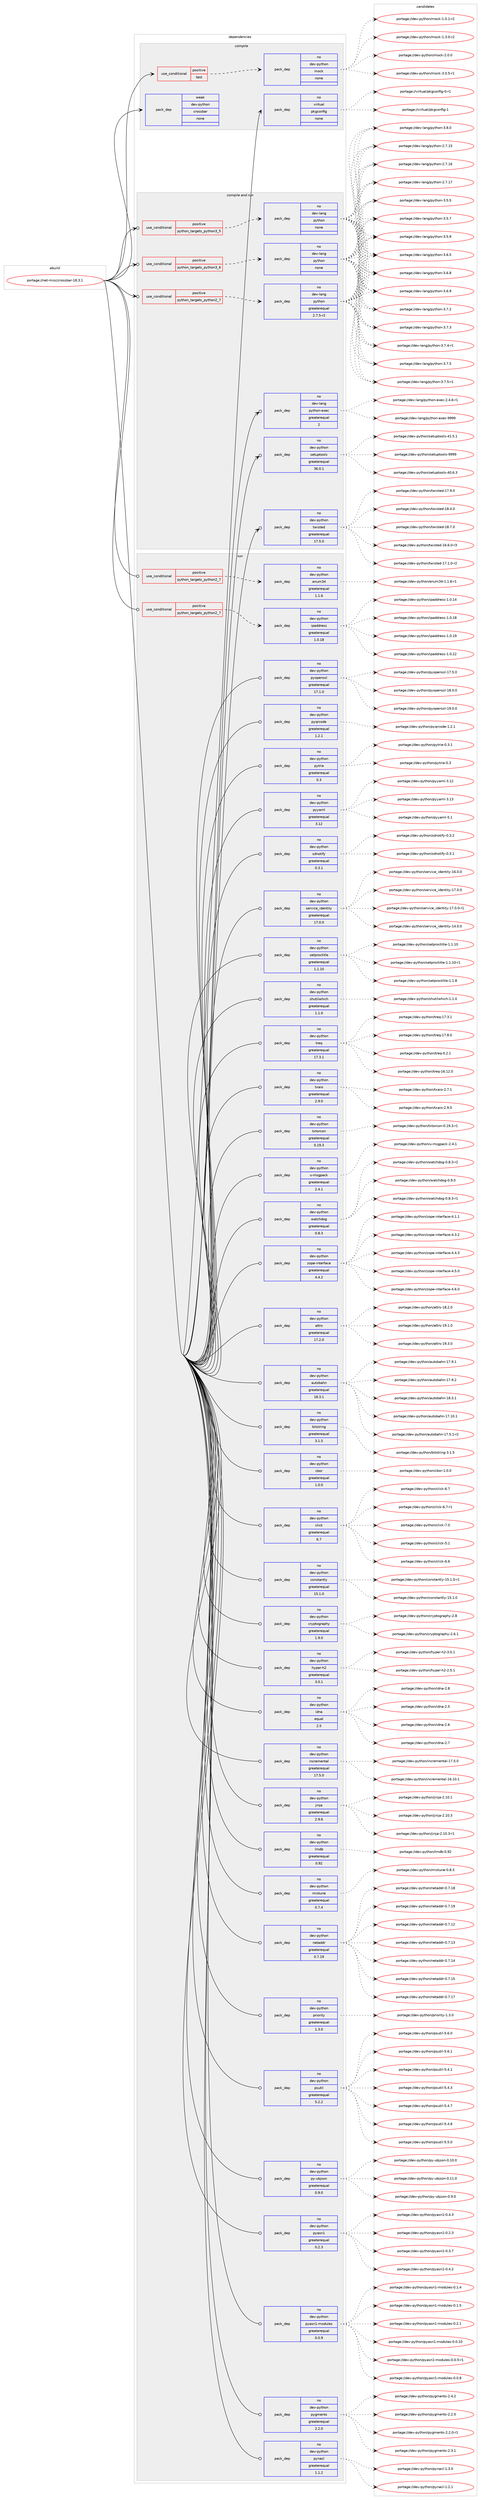 digraph prolog {

# *************
# Graph options
# *************

newrank=true;
concentrate=true;
compound=true;
graph [rankdir=LR,fontname=Helvetica,fontsize=10,ranksep=1.5];#, ranksep=2.5, nodesep=0.2];
edge  [arrowhead=vee];
node  [fontname=Helvetica,fontsize=10];

# **********
# The ebuild
# **********

subgraph cluster_leftcol {
color=gray;
rank=same;
label=<<i>ebuild</i>>;
id [label="portage://net-misc/crossbar-18.3.1", color=red, width=4, href="../net-misc/crossbar-18.3.1.svg"];
}

# ****************
# The dependencies
# ****************

subgraph cluster_midcol {
color=gray;
label=<<i>dependencies</i>>;
subgraph cluster_compile {
fillcolor="#eeeeee";
style=filled;
label=<<i>compile</i>>;
subgraph cond91357 {
dependency365081 [label=<<TABLE BORDER="0" CELLBORDER="1" CELLSPACING="0" CELLPADDING="4"><TR><TD ROWSPAN="3" CELLPADDING="10">use_conditional</TD></TR><TR><TD>positive</TD></TR><TR><TD>test</TD></TR></TABLE>>, shape=none, color=red];
subgraph pack267634 {
dependency365082 [label=<<TABLE BORDER="0" CELLBORDER="1" CELLSPACING="0" CELLPADDING="4" WIDTH="220"><TR><TD ROWSPAN="6" CELLPADDING="30">pack_dep</TD></TR><TR><TD WIDTH="110">no</TD></TR><TR><TD>dev-python</TD></TR><TR><TD>mock</TD></TR><TR><TD>none</TD></TR><TR><TD></TD></TR></TABLE>>, shape=none, color=blue];
}
dependency365081:e -> dependency365082:w [weight=20,style="dashed",arrowhead="vee"];
}
id:e -> dependency365081:w [weight=20,style="solid",arrowhead="vee"];
subgraph pack267635 {
dependency365083 [label=<<TABLE BORDER="0" CELLBORDER="1" CELLSPACING="0" CELLPADDING="4" WIDTH="220"><TR><TD ROWSPAN="6" CELLPADDING="30">pack_dep</TD></TR><TR><TD WIDTH="110">no</TD></TR><TR><TD>virtual</TD></TR><TR><TD>pkgconfig</TD></TR><TR><TD>none</TD></TR><TR><TD></TD></TR></TABLE>>, shape=none, color=blue];
}
id:e -> dependency365083:w [weight=20,style="solid",arrowhead="vee"];
subgraph pack267636 {
dependency365084 [label=<<TABLE BORDER="0" CELLBORDER="1" CELLSPACING="0" CELLPADDING="4" WIDTH="220"><TR><TD ROWSPAN="6" CELLPADDING="30">pack_dep</TD></TR><TR><TD WIDTH="110">weak</TD></TR><TR><TD>dev-python</TD></TR><TR><TD>crossbar</TD></TR><TR><TD>none</TD></TR><TR><TD></TD></TR></TABLE>>, shape=none, color=blue];
}
id:e -> dependency365084:w [weight=20,style="solid",arrowhead="vee"];
}
subgraph cluster_compileandrun {
fillcolor="#eeeeee";
style=filled;
label=<<i>compile and run</i>>;
subgraph cond91358 {
dependency365085 [label=<<TABLE BORDER="0" CELLBORDER="1" CELLSPACING="0" CELLPADDING="4"><TR><TD ROWSPAN="3" CELLPADDING="10">use_conditional</TD></TR><TR><TD>positive</TD></TR><TR><TD>python_targets_python2_7</TD></TR></TABLE>>, shape=none, color=red];
subgraph pack267637 {
dependency365086 [label=<<TABLE BORDER="0" CELLBORDER="1" CELLSPACING="0" CELLPADDING="4" WIDTH="220"><TR><TD ROWSPAN="6" CELLPADDING="30">pack_dep</TD></TR><TR><TD WIDTH="110">no</TD></TR><TR><TD>dev-lang</TD></TR><TR><TD>python</TD></TR><TR><TD>greaterequal</TD></TR><TR><TD>2.7.5-r2</TD></TR></TABLE>>, shape=none, color=blue];
}
dependency365085:e -> dependency365086:w [weight=20,style="dashed",arrowhead="vee"];
}
id:e -> dependency365085:w [weight=20,style="solid",arrowhead="odotvee"];
subgraph cond91359 {
dependency365087 [label=<<TABLE BORDER="0" CELLBORDER="1" CELLSPACING="0" CELLPADDING="4"><TR><TD ROWSPAN="3" CELLPADDING="10">use_conditional</TD></TR><TR><TD>positive</TD></TR><TR><TD>python_targets_python3_5</TD></TR></TABLE>>, shape=none, color=red];
subgraph pack267638 {
dependency365088 [label=<<TABLE BORDER="0" CELLBORDER="1" CELLSPACING="0" CELLPADDING="4" WIDTH="220"><TR><TD ROWSPAN="6" CELLPADDING="30">pack_dep</TD></TR><TR><TD WIDTH="110">no</TD></TR><TR><TD>dev-lang</TD></TR><TR><TD>python</TD></TR><TR><TD>none</TD></TR><TR><TD></TD></TR></TABLE>>, shape=none, color=blue];
}
dependency365087:e -> dependency365088:w [weight=20,style="dashed",arrowhead="vee"];
}
id:e -> dependency365087:w [weight=20,style="solid",arrowhead="odotvee"];
subgraph cond91360 {
dependency365089 [label=<<TABLE BORDER="0" CELLBORDER="1" CELLSPACING="0" CELLPADDING="4"><TR><TD ROWSPAN="3" CELLPADDING="10">use_conditional</TD></TR><TR><TD>positive</TD></TR><TR><TD>python_targets_python3_6</TD></TR></TABLE>>, shape=none, color=red];
subgraph pack267639 {
dependency365090 [label=<<TABLE BORDER="0" CELLBORDER="1" CELLSPACING="0" CELLPADDING="4" WIDTH="220"><TR><TD ROWSPAN="6" CELLPADDING="30">pack_dep</TD></TR><TR><TD WIDTH="110">no</TD></TR><TR><TD>dev-lang</TD></TR><TR><TD>python</TD></TR><TR><TD>none</TD></TR><TR><TD></TD></TR></TABLE>>, shape=none, color=blue];
}
dependency365089:e -> dependency365090:w [weight=20,style="dashed",arrowhead="vee"];
}
id:e -> dependency365089:w [weight=20,style="solid",arrowhead="odotvee"];
subgraph pack267640 {
dependency365091 [label=<<TABLE BORDER="0" CELLBORDER="1" CELLSPACING="0" CELLPADDING="4" WIDTH="220"><TR><TD ROWSPAN="6" CELLPADDING="30">pack_dep</TD></TR><TR><TD WIDTH="110">no</TD></TR><TR><TD>dev-lang</TD></TR><TR><TD>python-exec</TD></TR><TR><TD>greaterequal</TD></TR><TR><TD>2</TD></TR></TABLE>>, shape=none, color=blue];
}
id:e -> dependency365091:w [weight=20,style="solid",arrowhead="odotvee"];
subgraph pack267641 {
dependency365092 [label=<<TABLE BORDER="0" CELLBORDER="1" CELLSPACING="0" CELLPADDING="4" WIDTH="220"><TR><TD ROWSPAN="6" CELLPADDING="30">pack_dep</TD></TR><TR><TD WIDTH="110">no</TD></TR><TR><TD>dev-python</TD></TR><TR><TD>setuptools</TD></TR><TR><TD>greaterequal</TD></TR><TR><TD>36.0.1</TD></TR></TABLE>>, shape=none, color=blue];
}
id:e -> dependency365092:w [weight=20,style="solid",arrowhead="odotvee"];
subgraph pack267642 {
dependency365093 [label=<<TABLE BORDER="0" CELLBORDER="1" CELLSPACING="0" CELLPADDING="4" WIDTH="220"><TR><TD ROWSPAN="6" CELLPADDING="30">pack_dep</TD></TR><TR><TD WIDTH="110">no</TD></TR><TR><TD>dev-python</TD></TR><TR><TD>twisted</TD></TR><TR><TD>greaterequal</TD></TR><TR><TD>17.5.0</TD></TR></TABLE>>, shape=none, color=blue];
}
id:e -> dependency365093:w [weight=20,style="solid",arrowhead="odotvee"];
}
subgraph cluster_run {
fillcolor="#eeeeee";
style=filled;
label=<<i>run</i>>;
subgraph cond91361 {
dependency365094 [label=<<TABLE BORDER="0" CELLBORDER="1" CELLSPACING="0" CELLPADDING="4"><TR><TD ROWSPAN="3" CELLPADDING="10">use_conditional</TD></TR><TR><TD>positive</TD></TR><TR><TD>python_targets_python2_7</TD></TR></TABLE>>, shape=none, color=red];
subgraph pack267643 {
dependency365095 [label=<<TABLE BORDER="0" CELLBORDER="1" CELLSPACING="0" CELLPADDING="4" WIDTH="220"><TR><TD ROWSPAN="6" CELLPADDING="30">pack_dep</TD></TR><TR><TD WIDTH="110">no</TD></TR><TR><TD>dev-python</TD></TR><TR><TD>enum34</TD></TR><TR><TD>greaterequal</TD></TR><TR><TD>1.1.6</TD></TR></TABLE>>, shape=none, color=blue];
}
dependency365094:e -> dependency365095:w [weight=20,style="dashed",arrowhead="vee"];
}
id:e -> dependency365094:w [weight=20,style="solid",arrowhead="odot"];
subgraph cond91362 {
dependency365096 [label=<<TABLE BORDER="0" CELLBORDER="1" CELLSPACING="0" CELLPADDING="4"><TR><TD ROWSPAN="3" CELLPADDING="10">use_conditional</TD></TR><TR><TD>positive</TD></TR><TR><TD>python_targets_python2_7</TD></TR></TABLE>>, shape=none, color=red];
subgraph pack267644 {
dependency365097 [label=<<TABLE BORDER="0" CELLBORDER="1" CELLSPACING="0" CELLPADDING="4" WIDTH="220"><TR><TD ROWSPAN="6" CELLPADDING="30">pack_dep</TD></TR><TR><TD WIDTH="110">no</TD></TR><TR><TD>dev-python</TD></TR><TR><TD>ipaddress</TD></TR><TR><TD>greaterequal</TD></TR><TR><TD>1.0.18</TD></TR></TABLE>>, shape=none, color=blue];
}
dependency365096:e -> dependency365097:w [weight=20,style="dashed",arrowhead="vee"];
}
id:e -> dependency365096:w [weight=20,style="solid",arrowhead="odot"];
subgraph pack267645 {
dependency365098 [label=<<TABLE BORDER="0" CELLBORDER="1" CELLSPACING="0" CELLPADDING="4" WIDTH="220"><TR><TD ROWSPAN="6" CELLPADDING="30">pack_dep</TD></TR><TR><TD WIDTH="110">no</TD></TR><TR><TD>dev-python</TD></TR><TR><TD>attrs</TD></TR><TR><TD>greaterequal</TD></TR><TR><TD>17.2.0</TD></TR></TABLE>>, shape=none, color=blue];
}
id:e -> dependency365098:w [weight=20,style="solid",arrowhead="odot"];
subgraph pack267646 {
dependency365099 [label=<<TABLE BORDER="0" CELLBORDER="1" CELLSPACING="0" CELLPADDING="4" WIDTH="220"><TR><TD ROWSPAN="6" CELLPADDING="30">pack_dep</TD></TR><TR><TD WIDTH="110">no</TD></TR><TR><TD>dev-python</TD></TR><TR><TD>autobahn</TD></TR><TR><TD>greaterequal</TD></TR><TR><TD>18.3.1</TD></TR></TABLE>>, shape=none, color=blue];
}
id:e -> dependency365099:w [weight=20,style="solid",arrowhead="odot"];
subgraph pack267647 {
dependency365100 [label=<<TABLE BORDER="0" CELLBORDER="1" CELLSPACING="0" CELLPADDING="4" WIDTH="220"><TR><TD ROWSPAN="6" CELLPADDING="30">pack_dep</TD></TR><TR><TD WIDTH="110">no</TD></TR><TR><TD>dev-python</TD></TR><TR><TD>bitstring</TD></TR><TR><TD>greaterequal</TD></TR><TR><TD>3.1.5</TD></TR></TABLE>>, shape=none, color=blue];
}
id:e -> dependency365100:w [weight=20,style="solid",arrowhead="odot"];
subgraph pack267648 {
dependency365101 [label=<<TABLE BORDER="0" CELLBORDER="1" CELLSPACING="0" CELLPADDING="4" WIDTH="220"><TR><TD ROWSPAN="6" CELLPADDING="30">pack_dep</TD></TR><TR><TD WIDTH="110">no</TD></TR><TR><TD>dev-python</TD></TR><TR><TD>cbor</TD></TR><TR><TD>greaterequal</TD></TR><TR><TD>1.0.0</TD></TR></TABLE>>, shape=none, color=blue];
}
id:e -> dependency365101:w [weight=20,style="solid",arrowhead="odot"];
subgraph pack267649 {
dependency365102 [label=<<TABLE BORDER="0" CELLBORDER="1" CELLSPACING="0" CELLPADDING="4" WIDTH="220"><TR><TD ROWSPAN="6" CELLPADDING="30">pack_dep</TD></TR><TR><TD WIDTH="110">no</TD></TR><TR><TD>dev-python</TD></TR><TR><TD>click</TD></TR><TR><TD>greaterequal</TD></TR><TR><TD>6.7</TD></TR></TABLE>>, shape=none, color=blue];
}
id:e -> dependency365102:w [weight=20,style="solid",arrowhead="odot"];
subgraph pack267650 {
dependency365103 [label=<<TABLE BORDER="0" CELLBORDER="1" CELLSPACING="0" CELLPADDING="4" WIDTH="220"><TR><TD ROWSPAN="6" CELLPADDING="30">pack_dep</TD></TR><TR><TD WIDTH="110">no</TD></TR><TR><TD>dev-python</TD></TR><TR><TD>constantly</TD></TR><TR><TD>greaterequal</TD></TR><TR><TD>15.1.0</TD></TR></TABLE>>, shape=none, color=blue];
}
id:e -> dependency365103:w [weight=20,style="solid",arrowhead="odot"];
subgraph pack267651 {
dependency365104 [label=<<TABLE BORDER="0" CELLBORDER="1" CELLSPACING="0" CELLPADDING="4" WIDTH="220"><TR><TD ROWSPAN="6" CELLPADDING="30">pack_dep</TD></TR><TR><TD WIDTH="110">no</TD></TR><TR><TD>dev-python</TD></TR><TR><TD>cryptography</TD></TR><TR><TD>greaterequal</TD></TR><TR><TD>1.9.0</TD></TR></TABLE>>, shape=none, color=blue];
}
id:e -> dependency365104:w [weight=20,style="solid",arrowhead="odot"];
subgraph pack267652 {
dependency365105 [label=<<TABLE BORDER="0" CELLBORDER="1" CELLSPACING="0" CELLPADDING="4" WIDTH="220"><TR><TD ROWSPAN="6" CELLPADDING="30">pack_dep</TD></TR><TR><TD WIDTH="110">no</TD></TR><TR><TD>dev-python</TD></TR><TR><TD>hyper-h2</TD></TR><TR><TD>greaterequal</TD></TR><TR><TD>3.0.1</TD></TR></TABLE>>, shape=none, color=blue];
}
id:e -> dependency365105:w [weight=20,style="solid",arrowhead="odot"];
subgraph pack267653 {
dependency365106 [label=<<TABLE BORDER="0" CELLBORDER="1" CELLSPACING="0" CELLPADDING="4" WIDTH="220"><TR><TD ROWSPAN="6" CELLPADDING="30">pack_dep</TD></TR><TR><TD WIDTH="110">no</TD></TR><TR><TD>dev-python</TD></TR><TR><TD>idna</TD></TR><TR><TD>equal</TD></TR><TR><TD>2.5</TD></TR></TABLE>>, shape=none, color=blue];
}
id:e -> dependency365106:w [weight=20,style="solid",arrowhead="odot"];
subgraph pack267654 {
dependency365107 [label=<<TABLE BORDER="0" CELLBORDER="1" CELLSPACING="0" CELLPADDING="4" WIDTH="220"><TR><TD ROWSPAN="6" CELLPADDING="30">pack_dep</TD></TR><TR><TD WIDTH="110">no</TD></TR><TR><TD>dev-python</TD></TR><TR><TD>incremental</TD></TR><TR><TD>greaterequal</TD></TR><TR><TD>17.5.0</TD></TR></TABLE>>, shape=none, color=blue];
}
id:e -> dependency365107:w [weight=20,style="solid",arrowhead="odot"];
subgraph pack267655 {
dependency365108 [label=<<TABLE BORDER="0" CELLBORDER="1" CELLSPACING="0" CELLPADDING="4" WIDTH="220"><TR><TD ROWSPAN="6" CELLPADDING="30">pack_dep</TD></TR><TR><TD WIDTH="110">no</TD></TR><TR><TD>dev-python</TD></TR><TR><TD>jinja</TD></TR><TR><TD>greaterequal</TD></TR><TR><TD>2.9.6</TD></TR></TABLE>>, shape=none, color=blue];
}
id:e -> dependency365108:w [weight=20,style="solid",arrowhead="odot"];
subgraph pack267656 {
dependency365109 [label=<<TABLE BORDER="0" CELLBORDER="1" CELLSPACING="0" CELLPADDING="4" WIDTH="220"><TR><TD ROWSPAN="6" CELLPADDING="30">pack_dep</TD></TR><TR><TD WIDTH="110">no</TD></TR><TR><TD>dev-python</TD></TR><TR><TD>lmdb</TD></TR><TR><TD>greaterequal</TD></TR><TR><TD>0.92</TD></TR></TABLE>>, shape=none, color=blue];
}
id:e -> dependency365109:w [weight=20,style="solid",arrowhead="odot"];
subgraph pack267657 {
dependency365110 [label=<<TABLE BORDER="0" CELLBORDER="1" CELLSPACING="0" CELLPADDING="4" WIDTH="220"><TR><TD ROWSPAN="6" CELLPADDING="30">pack_dep</TD></TR><TR><TD WIDTH="110">no</TD></TR><TR><TD>dev-python</TD></TR><TR><TD>mistune</TD></TR><TR><TD>greaterequal</TD></TR><TR><TD>0.7.4</TD></TR></TABLE>>, shape=none, color=blue];
}
id:e -> dependency365110:w [weight=20,style="solid",arrowhead="odot"];
subgraph pack267658 {
dependency365111 [label=<<TABLE BORDER="0" CELLBORDER="1" CELLSPACING="0" CELLPADDING="4" WIDTH="220"><TR><TD ROWSPAN="6" CELLPADDING="30">pack_dep</TD></TR><TR><TD WIDTH="110">no</TD></TR><TR><TD>dev-python</TD></TR><TR><TD>netaddr</TD></TR><TR><TD>greaterequal</TD></TR><TR><TD>0.7.19</TD></TR></TABLE>>, shape=none, color=blue];
}
id:e -> dependency365111:w [weight=20,style="solid",arrowhead="odot"];
subgraph pack267659 {
dependency365112 [label=<<TABLE BORDER="0" CELLBORDER="1" CELLSPACING="0" CELLPADDING="4" WIDTH="220"><TR><TD ROWSPAN="6" CELLPADDING="30">pack_dep</TD></TR><TR><TD WIDTH="110">no</TD></TR><TR><TD>dev-python</TD></TR><TR><TD>priority</TD></TR><TR><TD>greaterequal</TD></TR><TR><TD>1.3.0</TD></TR></TABLE>>, shape=none, color=blue];
}
id:e -> dependency365112:w [weight=20,style="solid",arrowhead="odot"];
subgraph pack267660 {
dependency365113 [label=<<TABLE BORDER="0" CELLBORDER="1" CELLSPACING="0" CELLPADDING="4" WIDTH="220"><TR><TD ROWSPAN="6" CELLPADDING="30">pack_dep</TD></TR><TR><TD WIDTH="110">no</TD></TR><TR><TD>dev-python</TD></TR><TR><TD>psutil</TD></TR><TR><TD>greaterequal</TD></TR><TR><TD>5.2.2</TD></TR></TABLE>>, shape=none, color=blue];
}
id:e -> dependency365113:w [weight=20,style="solid",arrowhead="odot"];
subgraph pack267661 {
dependency365114 [label=<<TABLE BORDER="0" CELLBORDER="1" CELLSPACING="0" CELLPADDING="4" WIDTH="220"><TR><TD ROWSPAN="6" CELLPADDING="30">pack_dep</TD></TR><TR><TD WIDTH="110">no</TD></TR><TR><TD>dev-python</TD></TR><TR><TD>py-ubjson</TD></TR><TR><TD>greaterequal</TD></TR><TR><TD>0.9.0</TD></TR></TABLE>>, shape=none, color=blue];
}
id:e -> dependency365114:w [weight=20,style="solid",arrowhead="odot"];
subgraph pack267662 {
dependency365115 [label=<<TABLE BORDER="0" CELLBORDER="1" CELLSPACING="0" CELLPADDING="4" WIDTH="220"><TR><TD ROWSPAN="6" CELLPADDING="30">pack_dep</TD></TR><TR><TD WIDTH="110">no</TD></TR><TR><TD>dev-python</TD></TR><TR><TD>pyasn1</TD></TR><TR><TD>greaterequal</TD></TR><TR><TD>0.2.3</TD></TR></TABLE>>, shape=none, color=blue];
}
id:e -> dependency365115:w [weight=20,style="solid",arrowhead="odot"];
subgraph pack267663 {
dependency365116 [label=<<TABLE BORDER="0" CELLBORDER="1" CELLSPACING="0" CELLPADDING="4" WIDTH="220"><TR><TD ROWSPAN="6" CELLPADDING="30">pack_dep</TD></TR><TR><TD WIDTH="110">no</TD></TR><TR><TD>dev-python</TD></TR><TR><TD>pyasn1-modules</TD></TR><TR><TD>greaterequal</TD></TR><TR><TD>0.0.9</TD></TR></TABLE>>, shape=none, color=blue];
}
id:e -> dependency365116:w [weight=20,style="solid",arrowhead="odot"];
subgraph pack267664 {
dependency365117 [label=<<TABLE BORDER="0" CELLBORDER="1" CELLSPACING="0" CELLPADDING="4" WIDTH="220"><TR><TD ROWSPAN="6" CELLPADDING="30">pack_dep</TD></TR><TR><TD WIDTH="110">no</TD></TR><TR><TD>dev-python</TD></TR><TR><TD>pygments</TD></TR><TR><TD>greaterequal</TD></TR><TR><TD>2.2.0</TD></TR></TABLE>>, shape=none, color=blue];
}
id:e -> dependency365117:w [weight=20,style="solid",arrowhead="odot"];
subgraph pack267665 {
dependency365118 [label=<<TABLE BORDER="0" CELLBORDER="1" CELLSPACING="0" CELLPADDING="4" WIDTH="220"><TR><TD ROWSPAN="6" CELLPADDING="30">pack_dep</TD></TR><TR><TD WIDTH="110">no</TD></TR><TR><TD>dev-python</TD></TR><TR><TD>pynacl</TD></TR><TR><TD>greaterequal</TD></TR><TR><TD>1.1.2</TD></TR></TABLE>>, shape=none, color=blue];
}
id:e -> dependency365118:w [weight=20,style="solid",arrowhead="odot"];
subgraph pack267666 {
dependency365119 [label=<<TABLE BORDER="0" CELLBORDER="1" CELLSPACING="0" CELLPADDING="4" WIDTH="220"><TR><TD ROWSPAN="6" CELLPADDING="30">pack_dep</TD></TR><TR><TD WIDTH="110">no</TD></TR><TR><TD>dev-python</TD></TR><TR><TD>pyopenssl</TD></TR><TR><TD>greaterequal</TD></TR><TR><TD>17.1.0</TD></TR></TABLE>>, shape=none, color=blue];
}
id:e -> dependency365119:w [weight=20,style="solid",arrowhead="odot"];
subgraph pack267667 {
dependency365120 [label=<<TABLE BORDER="0" CELLBORDER="1" CELLSPACING="0" CELLPADDING="4" WIDTH="220"><TR><TD ROWSPAN="6" CELLPADDING="30">pack_dep</TD></TR><TR><TD WIDTH="110">no</TD></TR><TR><TD>dev-python</TD></TR><TR><TD>pyqrcode</TD></TR><TR><TD>greaterequal</TD></TR><TR><TD>1.2.1</TD></TR></TABLE>>, shape=none, color=blue];
}
id:e -> dependency365120:w [weight=20,style="solid",arrowhead="odot"];
subgraph pack267668 {
dependency365121 [label=<<TABLE BORDER="0" CELLBORDER="1" CELLSPACING="0" CELLPADDING="4" WIDTH="220"><TR><TD ROWSPAN="6" CELLPADDING="30">pack_dep</TD></TR><TR><TD WIDTH="110">no</TD></TR><TR><TD>dev-python</TD></TR><TR><TD>pytrie</TD></TR><TR><TD>greaterequal</TD></TR><TR><TD>0.3</TD></TR></TABLE>>, shape=none, color=blue];
}
id:e -> dependency365121:w [weight=20,style="solid",arrowhead="odot"];
subgraph pack267669 {
dependency365122 [label=<<TABLE BORDER="0" CELLBORDER="1" CELLSPACING="0" CELLPADDING="4" WIDTH="220"><TR><TD ROWSPAN="6" CELLPADDING="30">pack_dep</TD></TR><TR><TD WIDTH="110">no</TD></TR><TR><TD>dev-python</TD></TR><TR><TD>pyyaml</TD></TR><TR><TD>greaterequal</TD></TR><TR><TD>3.12</TD></TR></TABLE>>, shape=none, color=blue];
}
id:e -> dependency365122:w [weight=20,style="solid",arrowhead="odot"];
subgraph pack267670 {
dependency365123 [label=<<TABLE BORDER="0" CELLBORDER="1" CELLSPACING="0" CELLPADDING="4" WIDTH="220"><TR><TD ROWSPAN="6" CELLPADDING="30">pack_dep</TD></TR><TR><TD WIDTH="110">no</TD></TR><TR><TD>dev-python</TD></TR><TR><TD>sdnotify</TD></TR><TR><TD>greaterequal</TD></TR><TR><TD>0.3.1</TD></TR></TABLE>>, shape=none, color=blue];
}
id:e -> dependency365123:w [weight=20,style="solid",arrowhead="odot"];
subgraph pack267671 {
dependency365124 [label=<<TABLE BORDER="0" CELLBORDER="1" CELLSPACING="0" CELLPADDING="4" WIDTH="220"><TR><TD ROWSPAN="6" CELLPADDING="30">pack_dep</TD></TR><TR><TD WIDTH="110">no</TD></TR><TR><TD>dev-python</TD></TR><TR><TD>service_identity</TD></TR><TR><TD>greaterequal</TD></TR><TR><TD>17.0.0</TD></TR></TABLE>>, shape=none, color=blue];
}
id:e -> dependency365124:w [weight=20,style="solid",arrowhead="odot"];
subgraph pack267672 {
dependency365125 [label=<<TABLE BORDER="0" CELLBORDER="1" CELLSPACING="0" CELLPADDING="4" WIDTH="220"><TR><TD ROWSPAN="6" CELLPADDING="30">pack_dep</TD></TR><TR><TD WIDTH="110">no</TD></TR><TR><TD>dev-python</TD></TR><TR><TD>setproctitle</TD></TR><TR><TD>greaterequal</TD></TR><TR><TD>1.1.10</TD></TR></TABLE>>, shape=none, color=blue];
}
id:e -> dependency365125:w [weight=20,style="solid",arrowhead="odot"];
subgraph pack267673 {
dependency365126 [label=<<TABLE BORDER="0" CELLBORDER="1" CELLSPACING="0" CELLPADDING="4" WIDTH="220"><TR><TD ROWSPAN="6" CELLPADDING="30">pack_dep</TD></TR><TR><TD WIDTH="110">no</TD></TR><TR><TD>dev-python</TD></TR><TR><TD>shutilwhich</TD></TR><TR><TD>greaterequal</TD></TR><TR><TD>1.1.0</TD></TR></TABLE>>, shape=none, color=blue];
}
id:e -> dependency365126:w [weight=20,style="solid",arrowhead="odot"];
subgraph pack267674 {
dependency365127 [label=<<TABLE BORDER="0" CELLBORDER="1" CELLSPACING="0" CELLPADDING="4" WIDTH="220"><TR><TD ROWSPAN="6" CELLPADDING="30">pack_dep</TD></TR><TR><TD WIDTH="110">no</TD></TR><TR><TD>dev-python</TD></TR><TR><TD>treq</TD></TR><TR><TD>greaterequal</TD></TR><TR><TD>17.3.1</TD></TR></TABLE>>, shape=none, color=blue];
}
id:e -> dependency365127:w [weight=20,style="solid",arrowhead="odot"];
subgraph pack267675 {
dependency365128 [label=<<TABLE BORDER="0" CELLBORDER="1" CELLSPACING="0" CELLPADDING="4" WIDTH="220"><TR><TD ROWSPAN="6" CELLPADDING="30">pack_dep</TD></TR><TR><TD WIDTH="110">no</TD></TR><TR><TD>dev-python</TD></TR><TR><TD>txaio</TD></TR><TR><TD>greaterequal</TD></TR><TR><TD>2.9.0</TD></TR></TABLE>>, shape=none, color=blue];
}
id:e -> dependency365128:w [weight=20,style="solid",arrowhead="odot"];
subgraph pack267676 {
dependency365129 [label=<<TABLE BORDER="0" CELLBORDER="1" CELLSPACING="0" CELLPADDING="4" WIDTH="220"><TR><TD ROWSPAN="6" CELLPADDING="30">pack_dep</TD></TR><TR><TD WIDTH="110">no</TD></TR><TR><TD>dev-python</TD></TR><TR><TD>txtorcon</TD></TR><TR><TD>greaterequal</TD></TR><TR><TD>0.19.3</TD></TR></TABLE>>, shape=none, color=blue];
}
id:e -> dependency365129:w [weight=20,style="solid",arrowhead="odot"];
subgraph pack267677 {
dependency365130 [label=<<TABLE BORDER="0" CELLBORDER="1" CELLSPACING="0" CELLPADDING="4" WIDTH="220"><TR><TD ROWSPAN="6" CELLPADDING="30">pack_dep</TD></TR><TR><TD WIDTH="110">no</TD></TR><TR><TD>dev-python</TD></TR><TR><TD>u-msgpack</TD></TR><TR><TD>greaterequal</TD></TR><TR><TD>2.4.1</TD></TR></TABLE>>, shape=none, color=blue];
}
id:e -> dependency365130:w [weight=20,style="solid",arrowhead="odot"];
subgraph pack267678 {
dependency365131 [label=<<TABLE BORDER="0" CELLBORDER="1" CELLSPACING="0" CELLPADDING="4" WIDTH="220"><TR><TD ROWSPAN="6" CELLPADDING="30">pack_dep</TD></TR><TR><TD WIDTH="110">no</TD></TR><TR><TD>dev-python</TD></TR><TR><TD>watchdog</TD></TR><TR><TD>greaterequal</TD></TR><TR><TD>0.8.3</TD></TR></TABLE>>, shape=none, color=blue];
}
id:e -> dependency365131:w [weight=20,style="solid",arrowhead="odot"];
subgraph pack267679 {
dependency365132 [label=<<TABLE BORDER="0" CELLBORDER="1" CELLSPACING="0" CELLPADDING="4" WIDTH="220"><TR><TD ROWSPAN="6" CELLPADDING="30">pack_dep</TD></TR><TR><TD WIDTH="110">no</TD></TR><TR><TD>dev-python</TD></TR><TR><TD>zope-interface</TD></TR><TR><TD>greaterequal</TD></TR><TR><TD>4.4.2</TD></TR></TABLE>>, shape=none, color=blue];
}
id:e -> dependency365132:w [weight=20,style="solid",arrowhead="odot"];
}
}

# **************
# The candidates
# **************

subgraph cluster_choices {
rank=same;
color=gray;
label=<<i>candidates</i>>;

subgraph choice267634 {
color=black;
nodesep=1;
choiceportage1001011184511212111610411111047109111991074549464846494511450 [label="portage://dev-python/mock-1.0.1-r2", color=red, width=4,href="../dev-python/mock-1.0.1-r2.svg"];
choiceportage1001011184511212111610411111047109111991074549465146484511450 [label="portage://dev-python/mock-1.3.0-r2", color=red, width=4,href="../dev-python/mock-1.3.0-r2.svg"];
choiceportage100101118451121211161041111104710911199107455046484648 [label="portage://dev-python/mock-2.0.0", color=red, width=4,href="../dev-python/mock-2.0.0.svg"];
choiceportage1001011184511212111610411111047109111991074551464846534511449 [label="portage://dev-python/mock-3.0.5-r1", color=red, width=4,href="../dev-python/mock-3.0.5-r1.svg"];
dependency365082:e -> choiceportage1001011184511212111610411111047109111991074549464846494511450:w [style=dotted,weight="100"];
dependency365082:e -> choiceportage1001011184511212111610411111047109111991074549465146484511450:w [style=dotted,weight="100"];
dependency365082:e -> choiceportage100101118451121211161041111104710911199107455046484648:w [style=dotted,weight="100"];
dependency365082:e -> choiceportage1001011184511212111610411111047109111991074551464846534511449:w [style=dotted,weight="100"];
}
subgraph choice267635 {
color=black;
nodesep=1;
choiceportage11810511411611797108471121071039911111010210510345484511449 [label="portage://virtual/pkgconfig-0-r1", color=red, width=4,href="../virtual/pkgconfig-0-r1.svg"];
choiceportage1181051141161179710847112107103991111101021051034549 [label="portage://virtual/pkgconfig-1", color=red, width=4,href="../virtual/pkgconfig-1.svg"];
dependency365083:e -> choiceportage11810511411611797108471121071039911111010210510345484511449:w [style=dotted,weight="100"];
dependency365083:e -> choiceportage1181051141161179710847112107103991111101021051034549:w [style=dotted,weight="100"];
}
subgraph choice267636 {
color=black;
nodesep=1;
}
subgraph choice267637 {
color=black;
nodesep=1;
choiceportage10010111845108971101034711212111610411111045504655464953 [label="portage://dev-lang/python-2.7.15", color=red, width=4,href="../dev-lang/python-2.7.15.svg"];
choiceportage10010111845108971101034711212111610411111045504655464954 [label="portage://dev-lang/python-2.7.16", color=red, width=4,href="../dev-lang/python-2.7.16.svg"];
choiceportage10010111845108971101034711212111610411111045504655464955 [label="portage://dev-lang/python-2.7.17", color=red, width=4,href="../dev-lang/python-2.7.17.svg"];
choiceportage100101118451089711010347112121116104111110455146534653 [label="portage://dev-lang/python-3.5.5", color=red, width=4,href="../dev-lang/python-3.5.5.svg"];
choiceportage100101118451089711010347112121116104111110455146534655 [label="portage://dev-lang/python-3.5.7", color=red, width=4,href="../dev-lang/python-3.5.7.svg"];
choiceportage100101118451089711010347112121116104111110455146534657 [label="portage://dev-lang/python-3.5.9", color=red, width=4,href="../dev-lang/python-3.5.9.svg"];
choiceportage100101118451089711010347112121116104111110455146544653 [label="portage://dev-lang/python-3.6.5", color=red, width=4,href="../dev-lang/python-3.6.5.svg"];
choiceportage100101118451089711010347112121116104111110455146544656 [label="portage://dev-lang/python-3.6.8", color=red, width=4,href="../dev-lang/python-3.6.8.svg"];
choiceportage100101118451089711010347112121116104111110455146544657 [label="portage://dev-lang/python-3.6.9", color=red, width=4,href="../dev-lang/python-3.6.9.svg"];
choiceportage100101118451089711010347112121116104111110455146554650 [label="portage://dev-lang/python-3.7.2", color=red, width=4,href="../dev-lang/python-3.7.2.svg"];
choiceportage100101118451089711010347112121116104111110455146554651 [label="portage://dev-lang/python-3.7.3", color=red, width=4,href="../dev-lang/python-3.7.3.svg"];
choiceportage1001011184510897110103471121211161041111104551465546524511449 [label="portage://dev-lang/python-3.7.4-r1", color=red, width=4,href="../dev-lang/python-3.7.4-r1.svg"];
choiceportage100101118451089711010347112121116104111110455146554653 [label="portage://dev-lang/python-3.7.5", color=red, width=4,href="../dev-lang/python-3.7.5.svg"];
choiceportage1001011184510897110103471121211161041111104551465546534511449 [label="portage://dev-lang/python-3.7.5-r1", color=red, width=4,href="../dev-lang/python-3.7.5-r1.svg"];
choiceportage100101118451089711010347112121116104111110455146564648 [label="portage://dev-lang/python-3.8.0", color=red, width=4,href="../dev-lang/python-3.8.0.svg"];
dependency365086:e -> choiceportage10010111845108971101034711212111610411111045504655464953:w [style=dotted,weight="100"];
dependency365086:e -> choiceportage10010111845108971101034711212111610411111045504655464954:w [style=dotted,weight="100"];
dependency365086:e -> choiceportage10010111845108971101034711212111610411111045504655464955:w [style=dotted,weight="100"];
dependency365086:e -> choiceportage100101118451089711010347112121116104111110455146534653:w [style=dotted,weight="100"];
dependency365086:e -> choiceportage100101118451089711010347112121116104111110455146534655:w [style=dotted,weight="100"];
dependency365086:e -> choiceportage100101118451089711010347112121116104111110455146534657:w [style=dotted,weight="100"];
dependency365086:e -> choiceportage100101118451089711010347112121116104111110455146544653:w [style=dotted,weight="100"];
dependency365086:e -> choiceportage100101118451089711010347112121116104111110455146544656:w [style=dotted,weight="100"];
dependency365086:e -> choiceportage100101118451089711010347112121116104111110455146544657:w [style=dotted,weight="100"];
dependency365086:e -> choiceportage100101118451089711010347112121116104111110455146554650:w [style=dotted,weight="100"];
dependency365086:e -> choiceportage100101118451089711010347112121116104111110455146554651:w [style=dotted,weight="100"];
dependency365086:e -> choiceportage1001011184510897110103471121211161041111104551465546524511449:w [style=dotted,weight="100"];
dependency365086:e -> choiceportage100101118451089711010347112121116104111110455146554653:w [style=dotted,weight="100"];
dependency365086:e -> choiceportage1001011184510897110103471121211161041111104551465546534511449:w [style=dotted,weight="100"];
dependency365086:e -> choiceportage100101118451089711010347112121116104111110455146564648:w [style=dotted,weight="100"];
}
subgraph choice267638 {
color=black;
nodesep=1;
choiceportage10010111845108971101034711212111610411111045504655464953 [label="portage://dev-lang/python-2.7.15", color=red, width=4,href="../dev-lang/python-2.7.15.svg"];
choiceportage10010111845108971101034711212111610411111045504655464954 [label="portage://dev-lang/python-2.7.16", color=red, width=4,href="../dev-lang/python-2.7.16.svg"];
choiceportage10010111845108971101034711212111610411111045504655464955 [label="portage://dev-lang/python-2.7.17", color=red, width=4,href="../dev-lang/python-2.7.17.svg"];
choiceportage100101118451089711010347112121116104111110455146534653 [label="portage://dev-lang/python-3.5.5", color=red, width=4,href="../dev-lang/python-3.5.5.svg"];
choiceportage100101118451089711010347112121116104111110455146534655 [label="portage://dev-lang/python-3.5.7", color=red, width=4,href="../dev-lang/python-3.5.7.svg"];
choiceportage100101118451089711010347112121116104111110455146534657 [label="portage://dev-lang/python-3.5.9", color=red, width=4,href="../dev-lang/python-3.5.9.svg"];
choiceportage100101118451089711010347112121116104111110455146544653 [label="portage://dev-lang/python-3.6.5", color=red, width=4,href="../dev-lang/python-3.6.5.svg"];
choiceportage100101118451089711010347112121116104111110455146544656 [label="portage://dev-lang/python-3.6.8", color=red, width=4,href="../dev-lang/python-3.6.8.svg"];
choiceportage100101118451089711010347112121116104111110455146544657 [label="portage://dev-lang/python-3.6.9", color=red, width=4,href="../dev-lang/python-3.6.9.svg"];
choiceportage100101118451089711010347112121116104111110455146554650 [label="portage://dev-lang/python-3.7.2", color=red, width=4,href="../dev-lang/python-3.7.2.svg"];
choiceportage100101118451089711010347112121116104111110455146554651 [label="portage://dev-lang/python-3.7.3", color=red, width=4,href="../dev-lang/python-3.7.3.svg"];
choiceportage1001011184510897110103471121211161041111104551465546524511449 [label="portage://dev-lang/python-3.7.4-r1", color=red, width=4,href="../dev-lang/python-3.7.4-r1.svg"];
choiceportage100101118451089711010347112121116104111110455146554653 [label="portage://dev-lang/python-3.7.5", color=red, width=4,href="../dev-lang/python-3.7.5.svg"];
choiceportage1001011184510897110103471121211161041111104551465546534511449 [label="portage://dev-lang/python-3.7.5-r1", color=red, width=4,href="../dev-lang/python-3.7.5-r1.svg"];
choiceportage100101118451089711010347112121116104111110455146564648 [label="portage://dev-lang/python-3.8.0", color=red, width=4,href="../dev-lang/python-3.8.0.svg"];
dependency365088:e -> choiceportage10010111845108971101034711212111610411111045504655464953:w [style=dotted,weight="100"];
dependency365088:e -> choiceportage10010111845108971101034711212111610411111045504655464954:w [style=dotted,weight="100"];
dependency365088:e -> choiceportage10010111845108971101034711212111610411111045504655464955:w [style=dotted,weight="100"];
dependency365088:e -> choiceportage100101118451089711010347112121116104111110455146534653:w [style=dotted,weight="100"];
dependency365088:e -> choiceportage100101118451089711010347112121116104111110455146534655:w [style=dotted,weight="100"];
dependency365088:e -> choiceportage100101118451089711010347112121116104111110455146534657:w [style=dotted,weight="100"];
dependency365088:e -> choiceportage100101118451089711010347112121116104111110455146544653:w [style=dotted,weight="100"];
dependency365088:e -> choiceportage100101118451089711010347112121116104111110455146544656:w [style=dotted,weight="100"];
dependency365088:e -> choiceportage100101118451089711010347112121116104111110455146544657:w [style=dotted,weight="100"];
dependency365088:e -> choiceportage100101118451089711010347112121116104111110455146554650:w [style=dotted,weight="100"];
dependency365088:e -> choiceportage100101118451089711010347112121116104111110455146554651:w [style=dotted,weight="100"];
dependency365088:e -> choiceportage1001011184510897110103471121211161041111104551465546524511449:w [style=dotted,weight="100"];
dependency365088:e -> choiceportage100101118451089711010347112121116104111110455146554653:w [style=dotted,weight="100"];
dependency365088:e -> choiceportage1001011184510897110103471121211161041111104551465546534511449:w [style=dotted,weight="100"];
dependency365088:e -> choiceportage100101118451089711010347112121116104111110455146564648:w [style=dotted,weight="100"];
}
subgraph choice267639 {
color=black;
nodesep=1;
choiceportage10010111845108971101034711212111610411111045504655464953 [label="portage://dev-lang/python-2.7.15", color=red, width=4,href="../dev-lang/python-2.7.15.svg"];
choiceportage10010111845108971101034711212111610411111045504655464954 [label="portage://dev-lang/python-2.7.16", color=red, width=4,href="../dev-lang/python-2.7.16.svg"];
choiceportage10010111845108971101034711212111610411111045504655464955 [label="portage://dev-lang/python-2.7.17", color=red, width=4,href="../dev-lang/python-2.7.17.svg"];
choiceportage100101118451089711010347112121116104111110455146534653 [label="portage://dev-lang/python-3.5.5", color=red, width=4,href="../dev-lang/python-3.5.5.svg"];
choiceportage100101118451089711010347112121116104111110455146534655 [label="portage://dev-lang/python-3.5.7", color=red, width=4,href="../dev-lang/python-3.5.7.svg"];
choiceportage100101118451089711010347112121116104111110455146534657 [label="portage://dev-lang/python-3.5.9", color=red, width=4,href="../dev-lang/python-3.5.9.svg"];
choiceportage100101118451089711010347112121116104111110455146544653 [label="portage://dev-lang/python-3.6.5", color=red, width=4,href="../dev-lang/python-3.6.5.svg"];
choiceportage100101118451089711010347112121116104111110455146544656 [label="portage://dev-lang/python-3.6.8", color=red, width=4,href="../dev-lang/python-3.6.8.svg"];
choiceportage100101118451089711010347112121116104111110455146544657 [label="portage://dev-lang/python-3.6.9", color=red, width=4,href="../dev-lang/python-3.6.9.svg"];
choiceportage100101118451089711010347112121116104111110455146554650 [label="portage://dev-lang/python-3.7.2", color=red, width=4,href="../dev-lang/python-3.7.2.svg"];
choiceportage100101118451089711010347112121116104111110455146554651 [label="portage://dev-lang/python-3.7.3", color=red, width=4,href="../dev-lang/python-3.7.3.svg"];
choiceportage1001011184510897110103471121211161041111104551465546524511449 [label="portage://dev-lang/python-3.7.4-r1", color=red, width=4,href="../dev-lang/python-3.7.4-r1.svg"];
choiceportage100101118451089711010347112121116104111110455146554653 [label="portage://dev-lang/python-3.7.5", color=red, width=4,href="../dev-lang/python-3.7.5.svg"];
choiceportage1001011184510897110103471121211161041111104551465546534511449 [label="portage://dev-lang/python-3.7.5-r1", color=red, width=4,href="../dev-lang/python-3.7.5-r1.svg"];
choiceportage100101118451089711010347112121116104111110455146564648 [label="portage://dev-lang/python-3.8.0", color=red, width=4,href="../dev-lang/python-3.8.0.svg"];
dependency365090:e -> choiceportage10010111845108971101034711212111610411111045504655464953:w [style=dotted,weight="100"];
dependency365090:e -> choiceportage10010111845108971101034711212111610411111045504655464954:w [style=dotted,weight="100"];
dependency365090:e -> choiceportage10010111845108971101034711212111610411111045504655464955:w [style=dotted,weight="100"];
dependency365090:e -> choiceportage100101118451089711010347112121116104111110455146534653:w [style=dotted,weight="100"];
dependency365090:e -> choiceportage100101118451089711010347112121116104111110455146534655:w [style=dotted,weight="100"];
dependency365090:e -> choiceportage100101118451089711010347112121116104111110455146534657:w [style=dotted,weight="100"];
dependency365090:e -> choiceportage100101118451089711010347112121116104111110455146544653:w [style=dotted,weight="100"];
dependency365090:e -> choiceportage100101118451089711010347112121116104111110455146544656:w [style=dotted,weight="100"];
dependency365090:e -> choiceportage100101118451089711010347112121116104111110455146544657:w [style=dotted,weight="100"];
dependency365090:e -> choiceportage100101118451089711010347112121116104111110455146554650:w [style=dotted,weight="100"];
dependency365090:e -> choiceportage100101118451089711010347112121116104111110455146554651:w [style=dotted,weight="100"];
dependency365090:e -> choiceportage1001011184510897110103471121211161041111104551465546524511449:w [style=dotted,weight="100"];
dependency365090:e -> choiceportage100101118451089711010347112121116104111110455146554653:w [style=dotted,weight="100"];
dependency365090:e -> choiceportage1001011184510897110103471121211161041111104551465546534511449:w [style=dotted,weight="100"];
dependency365090:e -> choiceportage100101118451089711010347112121116104111110455146564648:w [style=dotted,weight="100"];
}
subgraph choice267640 {
color=black;
nodesep=1;
choiceportage10010111845108971101034711212111610411111045101120101994550465246544511449 [label="portage://dev-lang/python-exec-2.4.6-r1", color=red, width=4,href="../dev-lang/python-exec-2.4.6-r1.svg"];
choiceportage10010111845108971101034711212111610411111045101120101994557575757 [label="portage://dev-lang/python-exec-9999", color=red, width=4,href="../dev-lang/python-exec-9999.svg"];
dependency365091:e -> choiceportage10010111845108971101034711212111610411111045101120101994550465246544511449:w [style=dotted,weight="100"];
dependency365091:e -> choiceportage10010111845108971101034711212111610411111045101120101994557575757:w [style=dotted,weight="100"];
}
subgraph choice267641 {
color=black;
nodesep=1;
choiceportage100101118451121211161041111104711510111611711211611111110811545524846544651 [label="portage://dev-python/setuptools-40.6.3", color=red, width=4,href="../dev-python/setuptools-40.6.3.svg"];
choiceportage100101118451121211161041111104711510111611711211611111110811545524946534649 [label="portage://dev-python/setuptools-41.5.1", color=red, width=4,href="../dev-python/setuptools-41.5.1.svg"];
choiceportage10010111845112121116104111110471151011161171121161111111081154557575757 [label="portage://dev-python/setuptools-9999", color=red, width=4,href="../dev-python/setuptools-9999.svg"];
dependency365092:e -> choiceportage100101118451121211161041111104711510111611711211611111110811545524846544651:w [style=dotted,weight="100"];
dependency365092:e -> choiceportage100101118451121211161041111104711510111611711211611111110811545524946534649:w [style=dotted,weight="100"];
dependency365092:e -> choiceportage10010111845112121116104111110471151011161171121161111111081154557575757:w [style=dotted,weight="100"];
}
subgraph choice267642 {
color=black;
nodesep=1;
choiceportage1001011184511212111610411111047116119105115116101100454954465446484511451 [label="portage://dev-python/twisted-16.6.0-r3", color=red, width=4,href="../dev-python/twisted-16.6.0-r3.svg"];
choiceportage1001011184511212111610411111047116119105115116101100454955464946484511450 [label="portage://dev-python/twisted-17.1.0-r2", color=red, width=4,href="../dev-python/twisted-17.1.0-r2.svg"];
choiceportage100101118451121211161041111104711611910511511610110045495546574648 [label="portage://dev-python/twisted-17.9.0", color=red, width=4,href="../dev-python/twisted-17.9.0.svg"];
choiceportage100101118451121211161041111104711611910511511610110045495646524648 [label="portage://dev-python/twisted-18.4.0", color=red, width=4,href="../dev-python/twisted-18.4.0.svg"];
choiceportage100101118451121211161041111104711611910511511610110045495646554648 [label="portage://dev-python/twisted-18.7.0", color=red, width=4,href="../dev-python/twisted-18.7.0.svg"];
dependency365093:e -> choiceportage1001011184511212111610411111047116119105115116101100454954465446484511451:w [style=dotted,weight="100"];
dependency365093:e -> choiceportage1001011184511212111610411111047116119105115116101100454955464946484511450:w [style=dotted,weight="100"];
dependency365093:e -> choiceportage100101118451121211161041111104711611910511511610110045495546574648:w [style=dotted,weight="100"];
dependency365093:e -> choiceportage100101118451121211161041111104711611910511511610110045495646524648:w [style=dotted,weight="100"];
dependency365093:e -> choiceportage100101118451121211161041111104711611910511511610110045495646554648:w [style=dotted,weight="100"];
}
subgraph choice267643 {
color=black;
nodesep=1;
choiceportage100101118451121211161041111104710111011710951524549464946544511449 [label="portage://dev-python/enum34-1.1.6-r1", color=red, width=4,href="../dev-python/enum34-1.1.6-r1.svg"];
dependency365095:e -> choiceportage100101118451121211161041111104710111011710951524549464946544511449:w [style=dotted,weight="100"];
}
subgraph choice267644 {
color=black;
nodesep=1;
choiceportage10010111845112121116104111110471051129710010011410111511545494648464952 [label="portage://dev-python/ipaddress-1.0.14", color=red, width=4,href="../dev-python/ipaddress-1.0.14.svg"];
choiceportage10010111845112121116104111110471051129710010011410111511545494648464956 [label="portage://dev-python/ipaddress-1.0.18", color=red, width=4,href="../dev-python/ipaddress-1.0.18.svg"];
choiceportage10010111845112121116104111110471051129710010011410111511545494648464957 [label="portage://dev-python/ipaddress-1.0.19", color=red, width=4,href="../dev-python/ipaddress-1.0.19.svg"];
choiceportage10010111845112121116104111110471051129710010011410111511545494648465050 [label="portage://dev-python/ipaddress-1.0.22", color=red, width=4,href="../dev-python/ipaddress-1.0.22.svg"];
dependency365097:e -> choiceportage10010111845112121116104111110471051129710010011410111511545494648464952:w [style=dotted,weight="100"];
dependency365097:e -> choiceportage10010111845112121116104111110471051129710010011410111511545494648464956:w [style=dotted,weight="100"];
dependency365097:e -> choiceportage10010111845112121116104111110471051129710010011410111511545494648464957:w [style=dotted,weight="100"];
dependency365097:e -> choiceportage10010111845112121116104111110471051129710010011410111511545494648465050:w [style=dotted,weight="100"];
}
subgraph choice267645 {
color=black;
nodesep=1;
choiceportage10010111845112121116104111110479711611611411545495646504648 [label="portage://dev-python/attrs-18.2.0", color=red, width=4,href="../dev-python/attrs-18.2.0.svg"];
choiceportage10010111845112121116104111110479711611611411545495746494648 [label="portage://dev-python/attrs-19.1.0", color=red, width=4,href="../dev-python/attrs-19.1.0.svg"];
choiceportage10010111845112121116104111110479711611611411545495746514648 [label="portage://dev-python/attrs-19.3.0", color=red, width=4,href="../dev-python/attrs-19.3.0.svg"];
dependency365098:e -> choiceportage10010111845112121116104111110479711611611411545495646504648:w [style=dotted,weight="100"];
dependency365098:e -> choiceportage10010111845112121116104111110479711611611411545495746494648:w [style=dotted,weight="100"];
dependency365098:e -> choiceportage10010111845112121116104111110479711611611411545495746514648:w [style=dotted,weight="100"];
}
subgraph choice267646 {
color=black;
nodesep=1;
choiceportage10010111845112121116104111110479711711611198971041104549554649484649 [label="portage://dev-python/autobahn-17.10.1", color=red, width=4,href="../dev-python/autobahn-17.10.1.svg"];
choiceportage1001011184511212111610411111047971171161119897104110454955465346494511450 [label="portage://dev-python/autobahn-17.5.1-r2", color=red, width=4,href="../dev-python/autobahn-17.5.1-r2.svg"];
choiceportage100101118451121211161041111104797117116111989710411045495546574649 [label="portage://dev-python/autobahn-17.9.1", color=red, width=4,href="../dev-python/autobahn-17.9.1.svg"];
choiceportage100101118451121211161041111104797117116111989710411045495546574650 [label="portage://dev-python/autobahn-17.9.2", color=red, width=4,href="../dev-python/autobahn-17.9.2.svg"];
choiceportage100101118451121211161041111104797117116111989710411045495646514649 [label="portage://dev-python/autobahn-18.3.1", color=red, width=4,href="../dev-python/autobahn-18.3.1.svg"];
dependency365099:e -> choiceportage10010111845112121116104111110479711711611198971041104549554649484649:w [style=dotted,weight="100"];
dependency365099:e -> choiceportage1001011184511212111610411111047971171161119897104110454955465346494511450:w [style=dotted,weight="100"];
dependency365099:e -> choiceportage100101118451121211161041111104797117116111989710411045495546574649:w [style=dotted,weight="100"];
dependency365099:e -> choiceportage100101118451121211161041111104797117116111989710411045495546574650:w [style=dotted,weight="100"];
dependency365099:e -> choiceportage100101118451121211161041111104797117116111989710411045495646514649:w [style=dotted,weight="100"];
}
subgraph choice267647 {
color=black;
nodesep=1;
choiceportage100101118451121211161041111104798105116115116114105110103455146494653 [label="portage://dev-python/bitstring-3.1.5", color=red, width=4,href="../dev-python/bitstring-3.1.5.svg"];
dependency365100:e -> choiceportage100101118451121211161041111104798105116115116114105110103455146494653:w [style=dotted,weight="100"];
}
subgraph choice267648 {
color=black;
nodesep=1;
choiceportage10010111845112121116104111110479998111114454946484648 [label="portage://dev-python/cbor-1.0.0", color=red, width=4,href="../dev-python/cbor-1.0.0.svg"];
dependency365101:e -> choiceportage10010111845112121116104111110479998111114454946484648:w [style=dotted,weight="100"];
}
subgraph choice267649 {
color=black;
nodesep=1;
choiceportage1001011184511212111610411111047991081059910745534649 [label="portage://dev-python/click-5.1", color=red, width=4,href="../dev-python/click-5.1.svg"];
choiceportage1001011184511212111610411111047991081059910745544654 [label="portage://dev-python/click-6.6", color=red, width=4,href="../dev-python/click-6.6.svg"];
choiceportage1001011184511212111610411111047991081059910745544655 [label="portage://dev-python/click-6.7", color=red, width=4,href="../dev-python/click-6.7.svg"];
choiceportage10010111845112121116104111110479910810599107455446554511449 [label="portage://dev-python/click-6.7-r1", color=red, width=4,href="../dev-python/click-6.7-r1.svg"];
choiceportage1001011184511212111610411111047991081059910745554648 [label="portage://dev-python/click-7.0", color=red, width=4,href="../dev-python/click-7.0.svg"];
dependency365102:e -> choiceportage1001011184511212111610411111047991081059910745534649:w [style=dotted,weight="100"];
dependency365102:e -> choiceportage1001011184511212111610411111047991081059910745544654:w [style=dotted,weight="100"];
dependency365102:e -> choiceportage1001011184511212111610411111047991081059910745544655:w [style=dotted,weight="100"];
dependency365102:e -> choiceportage10010111845112121116104111110479910810599107455446554511449:w [style=dotted,weight="100"];
dependency365102:e -> choiceportage1001011184511212111610411111047991081059910745554648:w [style=dotted,weight="100"];
}
subgraph choice267650 {
color=black;
nodesep=1;
choiceportage1001011184511212111610411111047991111101151169711011610812145495346494648 [label="portage://dev-python/constantly-15.1.0", color=red, width=4,href="../dev-python/constantly-15.1.0.svg"];
choiceportage10010111845112121116104111110479911111011511697110116108121454953464946484511449 [label="portage://dev-python/constantly-15.1.0-r1", color=red, width=4,href="../dev-python/constantly-15.1.0-r1.svg"];
dependency365103:e -> choiceportage1001011184511212111610411111047991111101151169711011610812145495346494648:w [style=dotted,weight="100"];
dependency365103:e -> choiceportage10010111845112121116104111110479911111011511697110116108121454953464946484511449:w [style=dotted,weight="100"];
}
subgraph choice267651 {
color=black;
nodesep=1;
choiceportage10010111845112121116104111110479911412111211611110311497112104121455046544649 [label="portage://dev-python/cryptography-2.6.1", color=red, width=4,href="../dev-python/cryptography-2.6.1.svg"];
choiceportage1001011184511212111610411111047991141211121161111031149711210412145504656 [label="portage://dev-python/cryptography-2.8", color=red, width=4,href="../dev-python/cryptography-2.8.svg"];
dependency365104:e -> choiceportage10010111845112121116104111110479911412111211611110311497112104121455046544649:w [style=dotted,weight="100"];
dependency365104:e -> choiceportage1001011184511212111610411111047991141211121161111031149711210412145504656:w [style=dotted,weight="100"];
}
subgraph choice267652 {
color=black;
nodesep=1;
choiceportage10010111845112121116104111110471041211121011144510450455046534649 [label="portage://dev-python/hyper-h2-2.5.1", color=red, width=4,href="../dev-python/hyper-h2-2.5.1.svg"];
choiceportage10010111845112121116104111110471041211121011144510450455146484649 [label="portage://dev-python/hyper-h2-3.0.1", color=red, width=4,href="../dev-python/hyper-h2-3.0.1.svg"];
dependency365105:e -> choiceportage10010111845112121116104111110471041211121011144510450455046534649:w [style=dotted,weight="100"];
dependency365105:e -> choiceportage10010111845112121116104111110471041211121011144510450455146484649:w [style=dotted,weight="100"];
}
subgraph choice267653 {
color=black;
nodesep=1;
choiceportage10010111845112121116104111110471051001109745504653 [label="portage://dev-python/idna-2.5", color=red, width=4,href="../dev-python/idna-2.5.svg"];
choiceportage10010111845112121116104111110471051001109745504654 [label="portage://dev-python/idna-2.6", color=red, width=4,href="../dev-python/idna-2.6.svg"];
choiceportage10010111845112121116104111110471051001109745504655 [label="portage://dev-python/idna-2.7", color=red, width=4,href="../dev-python/idna-2.7.svg"];
choiceportage10010111845112121116104111110471051001109745504656 [label="portage://dev-python/idna-2.8", color=red, width=4,href="../dev-python/idna-2.8.svg"];
dependency365106:e -> choiceportage10010111845112121116104111110471051001109745504653:w [style=dotted,weight="100"];
dependency365106:e -> choiceportage10010111845112121116104111110471051001109745504654:w [style=dotted,weight="100"];
dependency365106:e -> choiceportage10010111845112121116104111110471051001109745504655:w [style=dotted,weight="100"];
dependency365106:e -> choiceportage10010111845112121116104111110471051001109745504656:w [style=dotted,weight="100"];
}
subgraph choice267654 {
color=black;
nodesep=1;
choiceportage100101118451121211161041111104710511099114101109101110116971084549544649484649 [label="portage://dev-python/incremental-16.10.1", color=red, width=4,href="../dev-python/incremental-16.10.1.svg"];
choiceportage1001011184511212111610411111047105110991141011091011101169710845495546534648 [label="portage://dev-python/incremental-17.5.0", color=red, width=4,href="../dev-python/incremental-17.5.0.svg"];
dependency365107:e -> choiceportage100101118451121211161041111104710511099114101109101110116971084549544649484649:w [style=dotted,weight="100"];
dependency365107:e -> choiceportage1001011184511212111610411111047105110991141011091011101169710845495546534648:w [style=dotted,weight="100"];
}
subgraph choice267655 {
color=black;
nodesep=1;
choiceportage10010111845112121116104111110471061051101069745504649484649 [label="portage://dev-python/jinja-2.10.1", color=red, width=4,href="../dev-python/jinja-2.10.1.svg"];
choiceportage10010111845112121116104111110471061051101069745504649484651 [label="portage://dev-python/jinja-2.10.3", color=red, width=4,href="../dev-python/jinja-2.10.3.svg"];
choiceportage100101118451121211161041111104710610511010697455046494846514511449 [label="portage://dev-python/jinja-2.10.3-r1", color=red, width=4,href="../dev-python/jinja-2.10.3-r1.svg"];
dependency365108:e -> choiceportage10010111845112121116104111110471061051101069745504649484649:w [style=dotted,weight="100"];
dependency365108:e -> choiceportage10010111845112121116104111110471061051101069745504649484651:w [style=dotted,weight="100"];
dependency365108:e -> choiceportage100101118451121211161041111104710610511010697455046494846514511449:w [style=dotted,weight="100"];
}
subgraph choice267656 {
color=black;
nodesep=1;
choiceportage1001011184511212111610411111047108109100984548465750 [label="portage://dev-python/lmdb-0.92", color=red, width=4,href="../dev-python/lmdb-0.92.svg"];
dependency365109:e -> choiceportage1001011184511212111610411111047108109100984548465750:w [style=dotted,weight="100"];
}
subgraph choice267657 {
color=black;
nodesep=1;
choiceportage1001011184511212111610411111047109105115116117110101454846564651 [label="portage://dev-python/mistune-0.8.3", color=red, width=4,href="../dev-python/mistune-0.8.3.svg"];
dependency365110:e -> choiceportage1001011184511212111610411111047109105115116117110101454846564651:w [style=dotted,weight="100"];
}
subgraph choice267658 {
color=black;
nodesep=1;
choiceportage10010111845112121116104111110471101011169710010011445484655464950 [label="portage://dev-python/netaddr-0.7.12", color=red, width=4,href="../dev-python/netaddr-0.7.12.svg"];
choiceportage10010111845112121116104111110471101011169710010011445484655464951 [label="portage://dev-python/netaddr-0.7.13", color=red, width=4,href="../dev-python/netaddr-0.7.13.svg"];
choiceportage10010111845112121116104111110471101011169710010011445484655464952 [label="portage://dev-python/netaddr-0.7.14", color=red, width=4,href="../dev-python/netaddr-0.7.14.svg"];
choiceportage10010111845112121116104111110471101011169710010011445484655464953 [label="portage://dev-python/netaddr-0.7.15", color=red, width=4,href="../dev-python/netaddr-0.7.15.svg"];
choiceportage10010111845112121116104111110471101011169710010011445484655464955 [label="portage://dev-python/netaddr-0.7.17", color=red, width=4,href="../dev-python/netaddr-0.7.17.svg"];
choiceportage10010111845112121116104111110471101011169710010011445484655464956 [label="portage://dev-python/netaddr-0.7.18", color=red, width=4,href="../dev-python/netaddr-0.7.18.svg"];
choiceportage10010111845112121116104111110471101011169710010011445484655464957 [label="portage://dev-python/netaddr-0.7.19", color=red, width=4,href="../dev-python/netaddr-0.7.19.svg"];
dependency365111:e -> choiceportage10010111845112121116104111110471101011169710010011445484655464950:w [style=dotted,weight="100"];
dependency365111:e -> choiceportage10010111845112121116104111110471101011169710010011445484655464951:w [style=dotted,weight="100"];
dependency365111:e -> choiceportage10010111845112121116104111110471101011169710010011445484655464952:w [style=dotted,weight="100"];
dependency365111:e -> choiceportage10010111845112121116104111110471101011169710010011445484655464953:w [style=dotted,weight="100"];
dependency365111:e -> choiceportage10010111845112121116104111110471101011169710010011445484655464955:w [style=dotted,weight="100"];
dependency365111:e -> choiceportage10010111845112121116104111110471101011169710010011445484655464956:w [style=dotted,weight="100"];
dependency365111:e -> choiceportage10010111845112121116104111110471101011169710010011445484655464957:w [style=dotted,weight="100"];
}
subgraph choice267659 {
color=black;
nodesep=1;
choiceportage1001011184511212111610411111047112114105111114105116121454946514648 [label="portage://dev-python/priority-1.3.0", color=red, width=4,href="../dev-python/priority-1.3.0.svg"];
dependency365112:e -> choiceportage1001011184511212111610411111047112114105111114105116121454946514648:w [style=dotted,weight="100"];
}
subgraph choice267660 {
color=black;
nodesep=1;
choiceportage1001011184511212111610411111047112115117116105108455346524649 [label="portage://dev-python/psutil-5.4.1", color=red, width=4,href="../dev-python/psutil-5.4.1.svg"];
choiceportage1001011184511212111610411111047112115117116105108455346524651 [label="portage://dev-python/psutil-5.4.3", color=red, width=4,href="../dev-python/psutil-5.4.3.svg"];
choiceportage1001011184511212111610411111047112115117116105108455346524655 [label="portage://dev-python/psutil-5.4.7", color=red, width=4,href="../dev-python/psutil-5.4.7.svg"];
choiceportage1001011184511212111610411111047112115117116105108455346524656 [label="portage://dev-python/psutil-5.4.8", color=red, width=4,href="../dev-python/psutil-5.4.8.svg"];
choiceportage1001011184511212111610411111047112115117116105108455346534648 [label="portage://dev-python/psutil-5.5.0", color=red, width=4,href="../dev-python/psutil-5.5.0.svg"];
choiceportage1001011184511212111610411111047112115117116105108455346544648 [label="portage://dev-python/psutil-5.6.0", color=red, width=4,href="../dev-python/psutil-5.6.0.svg"];
choiceportage1001011184511212111610411111047112115117116105108455346544649 [label="portage://dev-python/psutil-5.6.1", color=red, width=4,href="../dev-python/psutil-5.6.1.svg"];
dependency365113:e -> choiceportage1001011184511212111610411111047112115117116105108455346524649:w [style=dotted,weight="100"];
dependency365113:e -> choiceportage1001011184511212111610411111047112115117116105108455346524651:w [style=dotted,weight="100"];
dependency365113:e -> choiceportage1001011184511212111610411111047112115117116105108455346524655:w [style=dotted,weight="100"];
dependency365113:e -> choiceportage1001011184511212111610411111047112115117116105108455346524656:w [style=dotted,weight="100"];
dependency365113:e -> choiceportage1001011184511212111610411111047112115117116105108455346534648:w [style=dotted,weight="100"];
dependency365113:e -> choiceportage1001011184511212111610411111047112115117116105108455346544648:w [style=dotted,weight="100"];
dependency365113:e -> choiceportage1001011184511212111610411111047112115117116105108455346544649:w [style=dotted,weight="100"];
}
subgraph choice267661 {
color=black;
nodesep=1;
choiceportage1001011184511212111610411111047112121451179810611511111045484649484648 [label="portage://dev-python/py-ubjson-0.10.0", color=red, width=4,href="../dev-python/py-ubjson-0.10.0.svg"];
choiceportage1001011184511212111610411111047112121451179810611511111045484649494648 [label="portage://dev-python/py-ubjson-0.11.0", color=red, width=4,href="../dev-python/py-ubjson-0.11.0.svg"];
choiceportage10010111845112121116104111110471121214511798106115111110454846574648 [label="portage://dev-python/py-ubjson-0.9.0", color=red, width=4,href="../dev-python/py-ubjson-0.9.0.svg"];
dependency365114:e -> choiceportage1001011184511212111610411111047112121451179810611511111045484649484648:w [style=dotted,weight="100"];
dependency365114:e -> choiceportage1001011184511212111610411111047112121451179810611511111045484649494648:w [style=dotted,weight="100"];
dependency365114:e -> choiceportage10010111845112121116104111110471121214511798106115111110454846574648:w [style=dotted,weight="100"];
}
subgraph choice267662 {
color=black;
nodesep=1;
choiceportage10010111845112121116104111110471121219711511049454846504651 [label="portage://dev-python/pyasn1-0.2.3", color=red, width=4,href="../dev-python/pyasn1-0.2.3.svg"];
choiceportage10010111845112121116104111110471121219711511049454846514655 [label="portage://dev-python/pyasn1-0.3.7", color=red, width=4,href="../dev-python/pyasn1-0.3.7.svg"];
choiceportage10010111845112121116104111110471121219711511049454846524650 [label="portage://dev-python/pyasn1-0.4.2", color=red, width=4,href="../dev-python/pyasn1-0.4.2.svg"];
choiceportage10010111845112121116104111110471121219711511049454846524651 [label="portage://dev-python/pyasn1-0.4.3", color=red, width=4,href="../dev-python/pyasn1-0.4.3.svg"];
dependency365115:e -> choiceportage10010111845112121116104111110471121219711511049454846504651:w [style=dotted,weight="100"];
dependency365115:e -> choiceportage10010111845112121116104111110471121219711511049454846514655:w [style=dotted,weight="100"];
dependency365115:e -> choiceportage10010111845112121116104111110471121219711511049454846524650:w [style=dotted,weight="100"];
dependency365115:e -> choiceportage10010111845112121116104111110471121219711511049454846524651:w [style=dotted,weight="100"];
}
subgraph choice267663 {
color=black;
nodesep=1;
choiceportage100101118451121211161041111104711212197115110494510911110011710810111545484648464948 [label="portage://dev-python/pyasn1-modules-0.0.10", color=red, width=4,href="../dev-python/pyasn1-modules-0.0.10.svg"];
choiceportage10010111845112121116104111110471121219711511049451091111001171081011154548464846534511449 [label="portage://dev-python/pyasn1-modules-0.0.5-r1", color=red, width=4,href="../dev-python/pyasn1-modules-0.0.5-r1.svg"];
choiceportage1001011184511212111610411111047112121971151104945109111100117108101115454846484656 [label="portage://dev-python/pyasn1-modules-0.0.8", color=red, width=4,href="../dev-python/pyasn1-modules-0.0.8.svg"];
choiceportage1001011184511212111610411111047112121971151104945109111100117108101115454846494652 [label="portage://dev-python/pyasn1-modules-0.1.4", color=red, width=4,href="../dev-python/pyasn1-modules-0.1.4.svg"];
choiceportage1001011184511212111610411111047112121971151104945109111100117108101115454846494653 [label="portage://dev-python/pyasn1-modules-0.1.5", color=red, width=4,href="../dev-python/pyasn1-modules-0.1.5.svg"];
choiceportage1001011184511212111610411111047112121971151104945109111100117108101115454846504649 [label="portage://dev-python/pyasn1-modules-0.2.1", color=red, width=4,href="../dev-python/pyasn1-modules-0.2.1.svg"];
dependency365116:e -> choiceportage100101118451121211161041111104711212197115110494510911110011710810111545484648464948:w [style=dotted,weight="100"];
dependency365116:e -> choiceportage10010111845112121116104111110471121219711511049451091111001171081011154548464846534511449:w [style=dotted,weight="100"];
dependency365116:e -> choiceportage1001011184511212111610411111047112121971151104945109111100117108101115454846484656:w [style=dotted,weight="100"];
dependency365116:e -> choiceportage1001011184511212111610411111047112121971151104945109111100117108101115454846494652:w [style=dotted,weight="100"];
dependency365116:e -> choiceportage1001011184511212111610411111047112121971151104945109111100117108101115454846494653:w [style=dotted,weight="100"];
dependency365116:e -> choiceportage1001011184511212111610411111047112121971151104945109111100117108101115454846504649:w [style=dotted,weight="100"];
}
subgraph choice267664 {
color=black;
nodesep=1;
choiceportage1001011184511212111610411111047112121103109101110116115455046504648 [label="portage://dev-python/pygments-2.2.0", color=red, width=4,href="../dev-python/pygments-2.2.0.svg"];
choiceportage10010111845112121116104111110471121211031091011101161154550465046484511449 [label="portage://dev-python/pygments-2.2.0-r1", color=red, width=4,href="../dev-python/pygments-2.2.0-r1.svg"];
choiceportage1001011184511212111610411111047112121103109101110116115455046514649 [label="portage://dev-python/pygments-2.3.1", color=red, width=4,href="../dev-python/pygments-2.3.1.svg"];
choiceportage1001011184511212111610411111047112121103109101110116115455046524650 [label="portage://dev-python/pygments-2.4.2", color=red, width=4,href="../dev-python/pygments-2.4.2.svg"];
dependency365117:e -> choiceportage1001011184511212111610411111047112121103109101110116115455046504648:w [style=dotted,weight="100"];
dependency365117:e -> choiceportage10010111845112121116104111110471121211031091011101161154550465046484511449:w [style=dotted,weight="100"];
dependency365117:e -> choiceportage1001011184511212111610411111047112121103109101110116115455046514649:w [style=dotted,weight="100"];
dependency365117:e -> choiceportage1001011184511212111610411111047112121103109101110116115455046524650:w [style=dotted,weight="100"];
}
subgraph choice267665 {
color=black;
nodesep=1;
choiceportage10010111845112121116104111110471121211109799108454946504649 [label="portage://dev-python/pynacl-1.2.1", color=red, width=4,href="../dev-python/pynacl-1.2.1.svg"];
choiceportage10010111845112121116104111110471121211109799108454946514648 [label="portage://dev-python/pynacl-1.3.0", color=red, width=4,href="../dev-python/pynacl-1.3.0.svg"];
dependency365118:e -> choiceportage10010111845112121116104111110471121211109799108454946504649:w [style=dotted,weight="100"];
dependency365118:e -> choiceportage10010111845112121116104111110471121211109799108454946514648:w [style=dotted,weight="100"];
}
subgraph choice267666 {
color=black;
nodesep=1;
choiceportage100101118451121211161041111104711212111111210111011511510845495546534648 [label="portage://dev-python/pyopenssl-17.5.0", color=red, width=4,href="../dev-python/pyopenssl-17.5.0.svg"];
choiceportage100101118451121211161041111104711212111111210111011511510845495646484648 [label="portage://dev-python/pyopenssl-18.0.0", color=red, width=4,href="../dev-python/pyopenssl-18.0.0.svg"];
choiceportage100101118451121211161041111104711212111111210111011511510845495746484648 [label="portage://dev-python/pyopenssl-19.0.0", color=red, width=4,href="../dev-python/pyopenssl-19.0.0.svg"];
dependency365119:e -> choiceportage100101118451121211161041111104711212111111210111011511510845495546534648:w [style=dotted,weight="100"];
dependency365119:e -> choiceportage100101118451121211161041111104711212111111210111011511510845495646484648:w [style=dotted,weight="100"];
dependency365119:e -> choiceportage100101118451121211161041111104711212111111210111011511510845495746484648:w [style=dotted,weight="100"];
}
subgraph choice267667 {
color=black;
nodesep=1;
choiceportage100101118451121211161041111104711212111311499111100101454946504649 [label="portage://dev-python/pyqrcode-1.2.1", color=red, width=4,href="../dev-python/pyqrcode-1.2.1.svg"];
dependency365120:e -> choiceportage100101118451121211161041111104711212111311499111100101454946504649:w [style=dotted,weight="100"];
}
subgraph choice267668 {
color=black;
nodesep=1;
choiceportage100101118451121211161041111104711212111611410510145484651 [label="portage://dev-python/pytrie-0.3", color=red, width=4,href="../dev-python/pytrie-0.3.svg"];
choiceportage1001011184511212111610411111047112121116114105101454846514649 [label="portage://dev-python/pytrie-0.3.1", color=red, width=4,href="../dev-python/pytrie-0.3.1.svg"];
dependency365121:e -> choiceportage100101118451121211161041111104711212111611410510145484651:w [style=dotted,weight="100"];
dependency365121:e -> choiceportage1001011184511212111610411111047112121116114105101454846514649:w [style=dotted,weight="100"];
}
subgraph choice267669 {
color=black;
nodesep=1;
choiceportage1001011184511212111610411111047112121121971091084551464950 [label="portage://dev-python/pyyaml-3.12", color=red, width=4,href="../dev-python/pyyaml-3.12.svg"];
choiceportage1001011184511212111610411111047112121121971091084551464951 [label="portage://dev-python/pyyaml-3.13", color=red, width=4,href="../dev-python/pyyaml-3.13.svg"];
choiceportage10010111845112121116104111110471121211219710910845534649 [label="portage://dev-python/pyyaml-5.1", color=red, width=4,href="../dev-python/pyyaml-5.1.svg"];
dependency365122:e -> choiceportage1001011184511212111610411111047112121121971091084551464950:w [style=dotted,weight="100"];
dependency365122:e -> choiceportage1001011184511212111610411111047112121121971091084551464951:w [style=dotted,weight="100"];
dependency365122:e -> choiceportage10010111845112121116104111110471121211219710910845534649:w [style=dotted,weight="100"];
}
subgraph choice267670 {
color=black;
nodesep=1;
choiceportage1001011184511212111610411111047115100110111116105102121454846514649 [label="portage://dev-python/sdnotify-0.3.1", color=red, width=4,href="../dev-python/sdnotify-0.3.1.svg"];
choiceportage1001011184511212111610411111047115100110111116105102121454846514650 [label="portage://dev-python/sdnotify-0.3.2", color=red, width=4,href="../dev-python/sdnotify-0.3.2.svg"];
dependency365123:e -> choiceportage1001011184511212111610411111047115100110111116105102121454846514649:w [style=dotted,weight="100"];
dependency365123:e -> choiceportage1001011184511212111610411111047115100110111116105102121454846514650:w [style=dotted,weight="100"];
}
subgraph choice267671 {
color=black;
nodesep=1;
choiceportage1001011184511212111610411111047115101114118105991019510510010111011610511612145495246484648 [label="portage://dev-python/service_identity-14.0.0", color=red, width=4,href="../dev-python/service_identity-14.0.0.svg"];
choiceportage1001011184511212111610411111047115101114118105991019510510010111011610511612145495446484648 [label="portage://dev-python/service_identity-16.0.0", color=red, width=4,href="../dev-python/service_identity-16.0.0.svg"];
choiceportage1001011184511212111610411111047115101114118105991019510510010111011610511612145495546484648 [label="portage://dev-python/service_identity-17.0.0", color=red, width=4,href="../dev-python/service_identity-17.0.0.svg"];
choiceportage10010111845112121116104111110471151011141181059910195105100101110116105116121454955464846484511449 [label="portage://dev-python/service_identity-17.0.0-r1", color=red, width=4,href="../dev-python/service_identity-17.0.0-r1.svg"];
dependency365124:e -> choiceportage1001011184511212111610411111047115101114118105991019510510010111011610511612145495246484648:w [style=dotted,weight="100"];
dependency365124:e -> choiceportage1001011184511212111610411111047115101114118105991019510510010111011610511612145495446484648:w [style=dotted,weight="100"];
dependency365124:e -> choiceportage1001011184511212111610411111047115101114118105991019510510010111011610511612145495546484648:w [style=dotted,weight="100"];
dependency365124:e -> choiceportage10010111845112121116104111110471151011141181059910195105100101110116105116121454955464846484511449:w [style=dotted,weight="100"];
}
subgraph choice267672 {
color=black;
nodesep=1;
choiceportage10010111845112121116104111110471151011161121141119911610511610810145494649464948 [label="portage://dev-python/setproctitle-1.1.10", color=red, width=4,href="../dev-python/setproctitle-1.1.10.svg"];
choiceportage100101118451121211161041111104711510111611211411199116105116108101454946494649484511449 [label="portage://dev-python/setproctitle-1.1.10-r1", color=red, width=4,href="../dev-python/setproctitle-1.1.10-r1.svg"];
choiceportage100101118451121211161041111104711510111611211411199116105116108101454946494656 [label="portage://dev-python/setproctitle-1.1.8", color=red, width=4,href="../dev-python/setproctitle-1.1.8.svg"];
dependency365125:e -> choiceportage10010111845112121116104111110471151011161121141119911610511610810145494649464948:w [style=dotted,weight="100"];
dependency365125:e -> choiceportage100101118451121211161041111104711510111611211411199116105116108101454946494649484511449:w [style=dotted,weight="100"];
dependency365125:e -> choiceportage100101118451121211161041111104711510111611211411199116105116108101454946494656:w [style=dotted,weight="100"];
}
subgraph choice267673 {
color=black;
nodesep=1;
choiceportage100101118451121211161041111104711510411711610510811910410599104454946494648 [label="portage://dev-python/shutilwhich-1.1.0", color=red, width=4,href="../dev-python/shutilwhich-1.1.0.svg"];
dependency365126:e -> choiceportage100101118451121211161041111104711510411711610510811910410599104454946494648:w [style=dotted,weight="100"];
}
subgraph choice267674 {
color=black;
nodesep=1;
choiceportage1001011184511212111610411111047116114101113454846504649 [label="portage://dev-python/treq-0.2.1", color=red, width=4,href="../dev-python/treq-0.2.1.svg"];
choiceportage10010111845112121116104111110471161141011134549544649504648 [label="portage://dev-python/treq-16.12.0", color=red, width=4,href="../dev-python/treq-16.12.0.svg"];
choiceportage100101118451121211161041111104711611410111345495546514649 [label="portage://dev-python/treq-17.3.1", color=red, width=4,href="../dev-python/treq-17.3.1.svg"];
choiceportage100101118451121211161041111104711611410111345495546564648 [label="portage://dev-python/treq-17.8.0", color=red, width=4,href="../dev-python/treq-17.8.0.svg"];
dependency365127:e -> choiceportage1001011184511212111610411111047116114101113454846504649:w [style=dotted,weight="100"];
dependency365127:e -> choiceportage10010111845112121116104111110471161141011134549544649504648:w [style=dotted,weight="100"];
dependency365127:e -> choiceportage100101118451121211161041111104711611410111345495546514649:w [style=dotted,weight="100"];
dependency365127:e -> choiceportage100101118451121211161041111104711611410111345495546564648:w [style=dotted,weight="100"];
}
subgraph choice267675 {
color=black;
nodesep=1;
choiceportage100101118451121211161041111104711612097105111455046554649 [label="portage://dev-python/txaio-2.7.1", color=red, width=4,href="../dev-python/txaio-2.7.1.svg"];
choiceportage100101118451121211161041111104711612097105111455046574648 [label="portage://dev-python/txaio-2.9.0", color=red, width=4,href="../dev-python/txaio-2.9.0.svg"];
dependency365128:e -> choiceportage100101118451121211161041111104711612097105111455046554649:w [style=dotted,weight="100"];
dependency365128:e -> choiceportage100101118451121211161041111104711612097105111455046574648:w [style=dotted,weight="100"];
}
subgraph choice267676 {
color=black;
nodesep=1;
choiceportage100101118451121211161041111104711612011611111499111110454846495746514511449 [label="portage://dev-python/txtorcon-0.19.3-r1", color=red, width=4,href="../dev-python/txtorcon-0.19.3-r1.svg"];
dependency365129:e -> choiceportage100101118451121211161041111104711612011611111499111110454846495746514511449:w [style=dotted,weight="100"];
}
subgraph choice267677 {
color=black;
nodesep=1;
choiceportage1001011184511212111610411111047117451091151031129799107455046524649 [label="portage://dev-python/u-msgpack-2.4.1", color=red, width=4,href="../dev-python/u-msgpack-2.4.1.svg"];
dependency365130:e -> choiceportage1001011184511212111610411111047117451091151031129799107455046524649:w [style=dotted,weight="100"];
}
subgraph choice267678 {
color=black;
nodesep=1;
choiceportage100101118451121211161041111104711997116991041001111034548465646514511449 [label="portage://dev-python/watchdog-0.8.3-r1", color=red, width=4,href="../dev-python/watchdog-0.8.3-r1.svg"];
choiceportage100101118451121211161041111104711997116991041001111034548465646514511450 [label="portage://dev-python/watchdog-0.8.3-r2", color=red, width=4,href="../dev-python/watchdog-0.8.3-r2.svg"];
choiceportage10010111845112121116104111110471199711699104100111103454846574648 [label="portage://dev-python/watchdog-0.9.0", color=red, width=4,href="../dev-python/watchdog-0.9.0.svg"];
dependency365131:e -> choiceportage100101118451121211161041111104711997116991041001111034548465646514511449:w [style=dotted,weight="100"];
dependency365131:e -> choiceportage100101118451121211161041111104711997116991041001111034548465646514511450:w [style=dotted,weight="100"];
dependency365131:e -> choiceportage10010111845112121116104111110471199711699104100111103454846574648:w [style=dotted,weight="100"];
}
subgraph choice267679 {
color=black;
nodesep=1;
choiceportage1001011184511212111610411111047122111112101451051101161011141029799101455246494649 [label="portage://dev-python/zope-interface-4.1.1", color=red, width=4,href="../dev-python/zope-interface-4.1.1.svg"];
choiceportage1001011184511212111610411111047122111112101451051101161011141029799101455246514650 [label="portage://dev-python/zope-interface-4.3.2", color=red, width=4,href="../dev-python/zope-interface-4.3.2.svg"];
choiceportage1001011184511212111610411111047122111112101451051101161011141029799101455246524651 [label="portage://dev-python/zope-interface-4.4.3", color=red, width=4,href="../dev-python/zope-interface-4.4.3.svg"];
choiceportage1001011184511212111610411111047122111112101451051101161011141029799101455246534648 [label="portage://dev-python/zope-interface-4.5.0", color=red, width=4,href="../dev-python/zope-interface-4.5.0.svg"];
choiceportage1001011184511212111610411111047122111112101451051101161011141029799101455246544648 [label="portage://dev-python/zope-interface-4.6.0", color=red, width=4,href="../dev-python/zope-interface-4.6.0.svg"];
dependency365132:e -> choiceportage1001011184511212111610411111047122111112101451051101161011141029799101455246494649:w [style=dotted,weight="100"];
dependency365132:e -> choiceportage1001011184511212111610411111047122111112101451051101161011141029799101455246514650:w [style=dotted,weight="100"];
dependency365132:e -> choiceportage1001011184511212111610411111047122111112101451051101161011141029799101455246524651:w [style=dotted,weight="100"];
dependency365132:e -> choiceportage1001011184511212111610411111047122111112101451051101161011141029799101455246534648:w [style=dotted,weight="100"];
dependency365132:e -> choiceportage1001011184511212111610411111047122111112101451051101161011141029799101455246544648:w [style=dotted,weight="100"];
}
}

}
